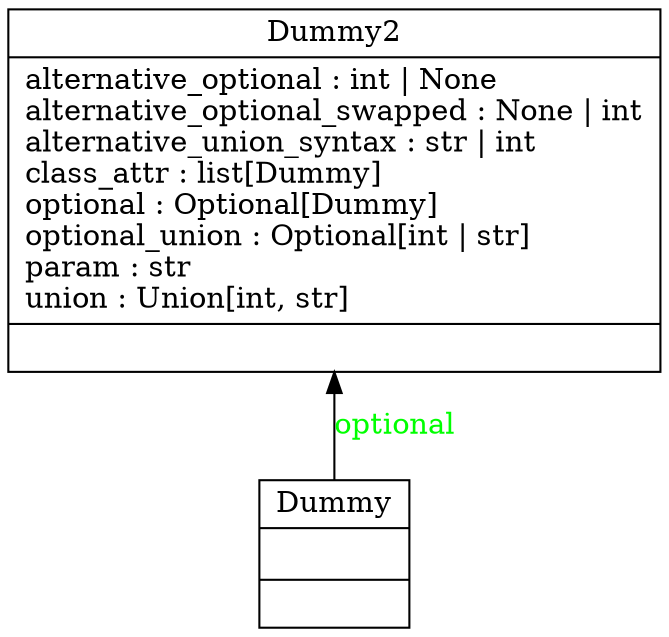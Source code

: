 digraph "classes" {
rankdir=BT
charset="utf-8"
"attributes_annotation.Dummy" [color="black", fontcolor="black", label=<{Dummy|<br ALIGN="LEFT"/>|}>, shape="record", style="solid"];
"attributes_annotation.Dummy2" [color="black", fontcolor="black", label=<{Dummy2|alternative_optional : int \| None<br ALIGN="LEFT"/>alternative_optional_swapped : None \| int<br ALIGN="LEFT"/>alternative_union_syntax : str \| int<br ALIGN="LEFT"/>class_attr : list[Dummy]<br ALIGN="LEFT"/>optional : Optional[Dummy]<br ALIGN="LEFT"/>optional_union : Optional[int \| str]<br ALIGN="LEFT"/>param : str<br ALIGN="LEFT"/>union : Union[int, str]<br ALIGN="LEFT"/>|}>, shape="record", style="solid"];
"attributes_annotation.Dummy" -> "attributes_annotation.Dummy2" [arrowhead="normal", arrowtail="none", fontcolor="green", label="optional", style="solid"];
}
